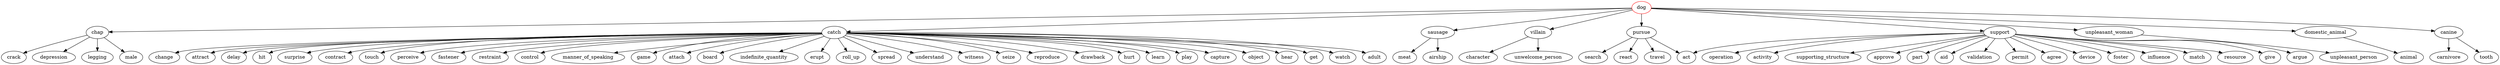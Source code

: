 digraph g {
dog [label="dog", color="red"]
chap -> crack
catch -> change
dog -> sausage
villain -> character
pursue -> act
catch -> attract
catch -> delay
catch -> hit
catch -> surprise
catch -> contract
catch -> touch
catch -> perceive
support -> operation
dog -> pursue
support -> activity
support -> supporting_structure
sausage -> meat
chap -> depression
dog -> support
support -> approve
catch -> fastener
catch -> restraint
catch -> control
catch -> manner_of_speaking
dog -> unpleasant_woman
catch -> game
support -> act
chap -> legging
catch -> attach
catch -> board
catch -> indefinite_quantity
support -> part
domestic_animal -> animal
support -> aid
catch -> erupt
support -> validation
villain -> unwelcome_person
support -> permit
catch -> roll_up
catch -> spread
support -> agree
catch -> understand
catch -> witness
support -> device
pursue -> search
catch -> seize
dog -> canine
support -> foster
catch -> reproduce
chap -> male
catch -> drawback
catch -> hurt
support -> influence
pursue -> react
catch -> learn
support -> match
dog -> chap
catch -> play
catch -> capture
catch -> object
canine -> carnivore
catch -> hear
sausage -> airship
support -> resource
support -> give
catch -> get
dog -> catch
unpleasant_woman -> unpleasant_person
pursue -> travel
support -> argue
dog -> domestic_animal
canine -> tooth
catch -> watch
dog -> villain
catch -> adult
}
